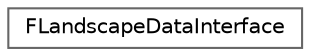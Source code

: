 digraph "Graphical Class Hierarchy"
{
 // INTERACTIVE_SVG=YES
 // LATEX_PDF_SIZE
  bgcolor="transparent";
  edge [fontname=Helvetica,fontsize=10,labelfontname=Helvetica,labelfontsize=10];
  node [fontname=Helvetica,fontsize=10,shape=box,height=0.2,width=0.4];
  rankdir="LR";
  Node0 [id="Node000000",label="FLandscapeDataInterface",height=0.2,width=0.4,color="grey40", fillcolor="white", style="filled",URL="$da/d4d/structFLandscapeDataInterface.html",tooltip=" "];
}
